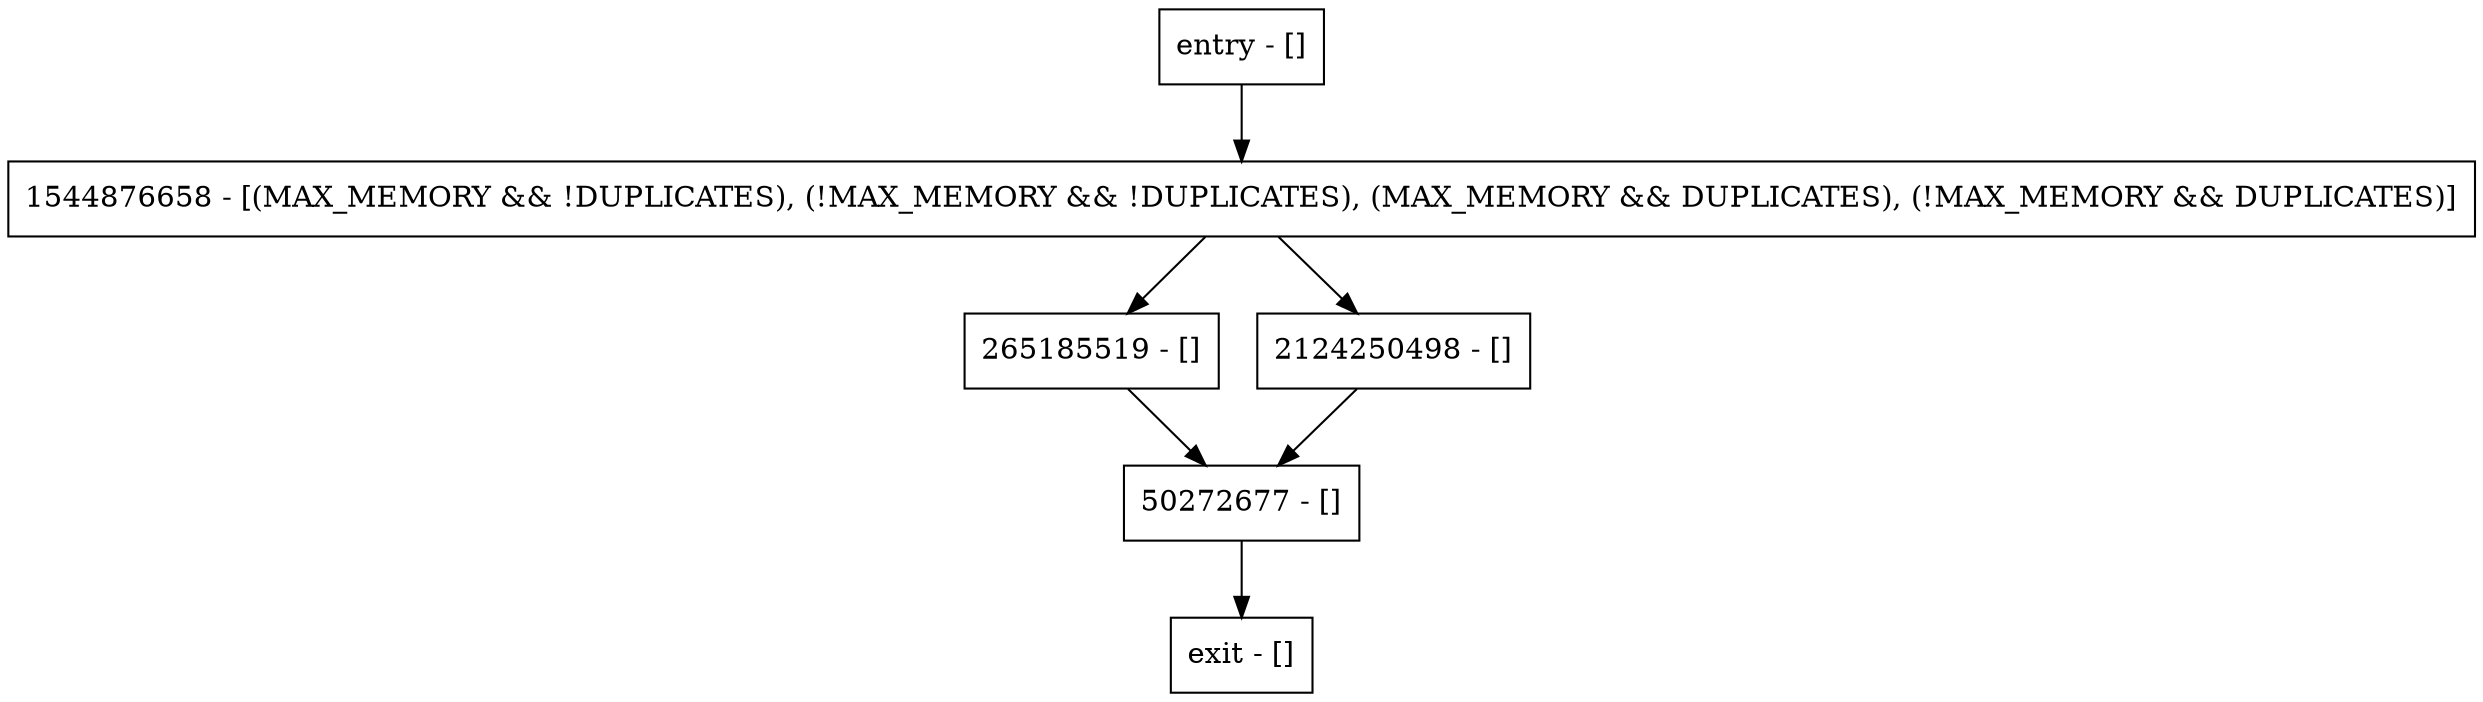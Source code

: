 digraph getSortedDuplicates {
node [shape=record];
entry [label="entry - []"];
exit [label="exit - []"];
265185519 [label="265185519 - []"];
2124250498 [label="2124250498 - []"];
1544876658 [label="1544876658 - [(MAX_MEMORY && !DUPLICATES), (!MAX_MEMORY && !DUPLICATES), (MAX_MEMORY && DUPLICATES), (!MAX_MEMORY && DUPLICATES)]"];
50272677 [label="50272677 - []"];
entry;
exit;
entry -> 1544876658;
265185519 -> 50272677;
2124250498 -> 50272677;
1544876658 -> 265185519;
1544876658 -> 2124250498;
50272677 -> exit;
}
